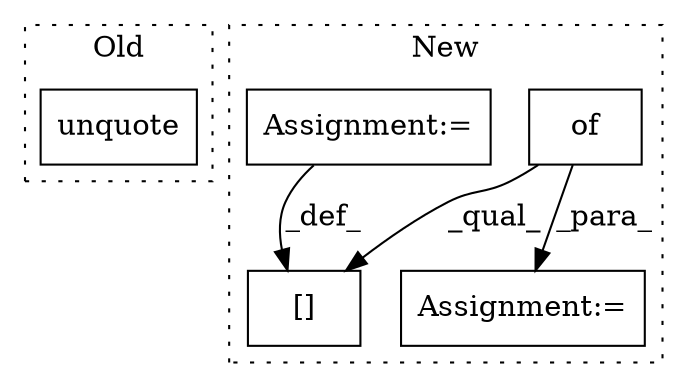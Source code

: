 digraph G {
subgraph cluster0 {
1 [label="unquote" a="32" s="5336,5352" l="8,1" shape="box"];
label = "Old";
style="dotted";
}
subgraph cluster1 {
2 [label="of" a="32" s="4976" l="4" shape="box"];
3 [label="Assignment:=" a="7" s="5372,5471" l="53,2" shape="box"];
4 [label="[]" a="2" s="5020,5044" l="8,1" shape="box"];
5 [label="Assignment:=" a="7" s="5045" l="1" shape="box"];
label = "New";
style="dotted";
}
2 -> 4 [label="_qual_"];
2 -> 3 [label="_para_"];
5 -> 4 [label="_def_"];
}
